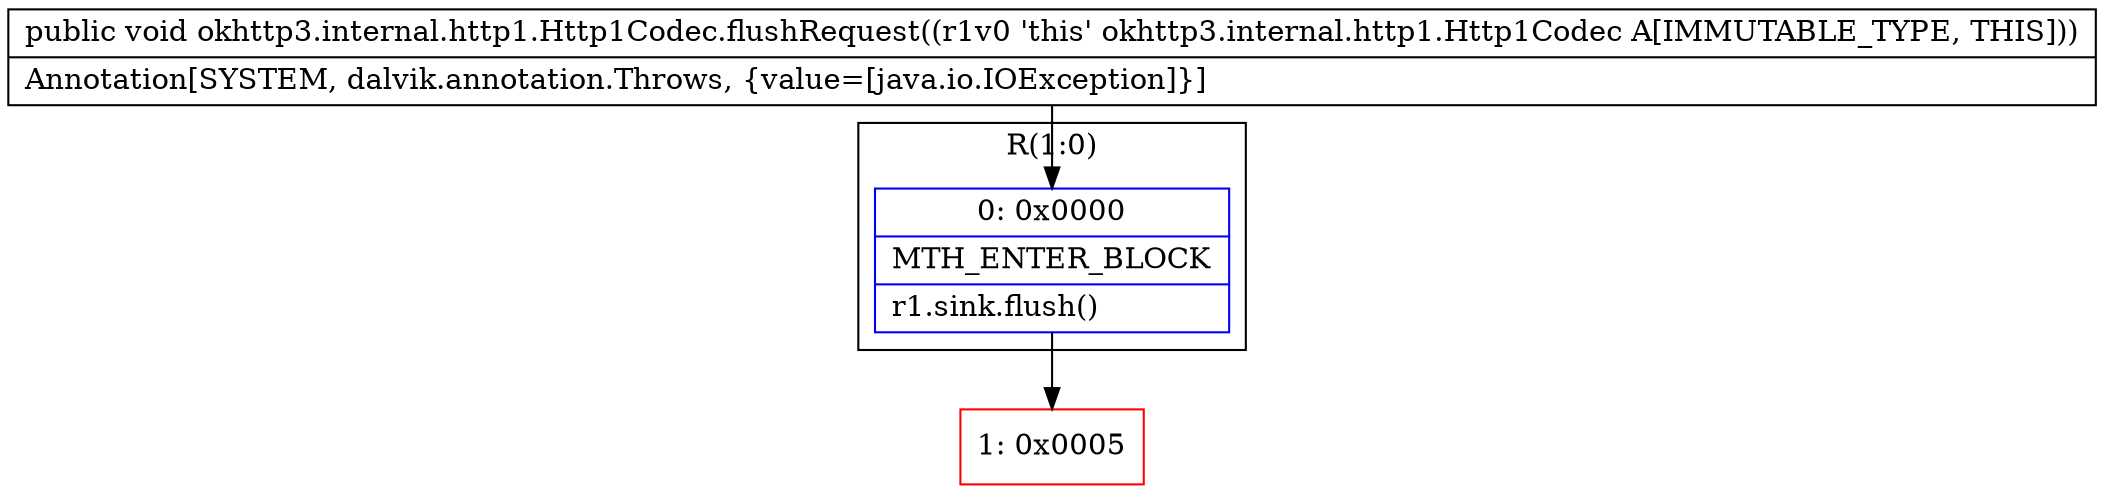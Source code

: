 digraph "CFG forokhttp3.internal.http1.Http1Codec.flushRequest()V" {
subgraph cluster_Region_847825898 {
label = "R(1:0)";
node [shape=record,color=blue];
Node_0 [shape=record,label="{0\:\ 0x0000|MTH_ENTER_BLOCK\l|r1.sink.flush()\l}"];
}
Node_1 [shape=record,color=red,label="{1\:\ 0x0005}"];
MethodNode[shape=record,label="{public void okhttp3.internal.http1.Http1Codec.flushRequest((r1v0 'this' okhttp3.internal.http1.Http1Codec A[IMMUTABLE_TYPE, THIS]))  | Annotation[SYSTEM, dalvik.annotation.Throws, \{value=[java.io.IOException]\}]\l}"];
MethodNode -> Node_0;
Node_0 -> Node_1;
}

